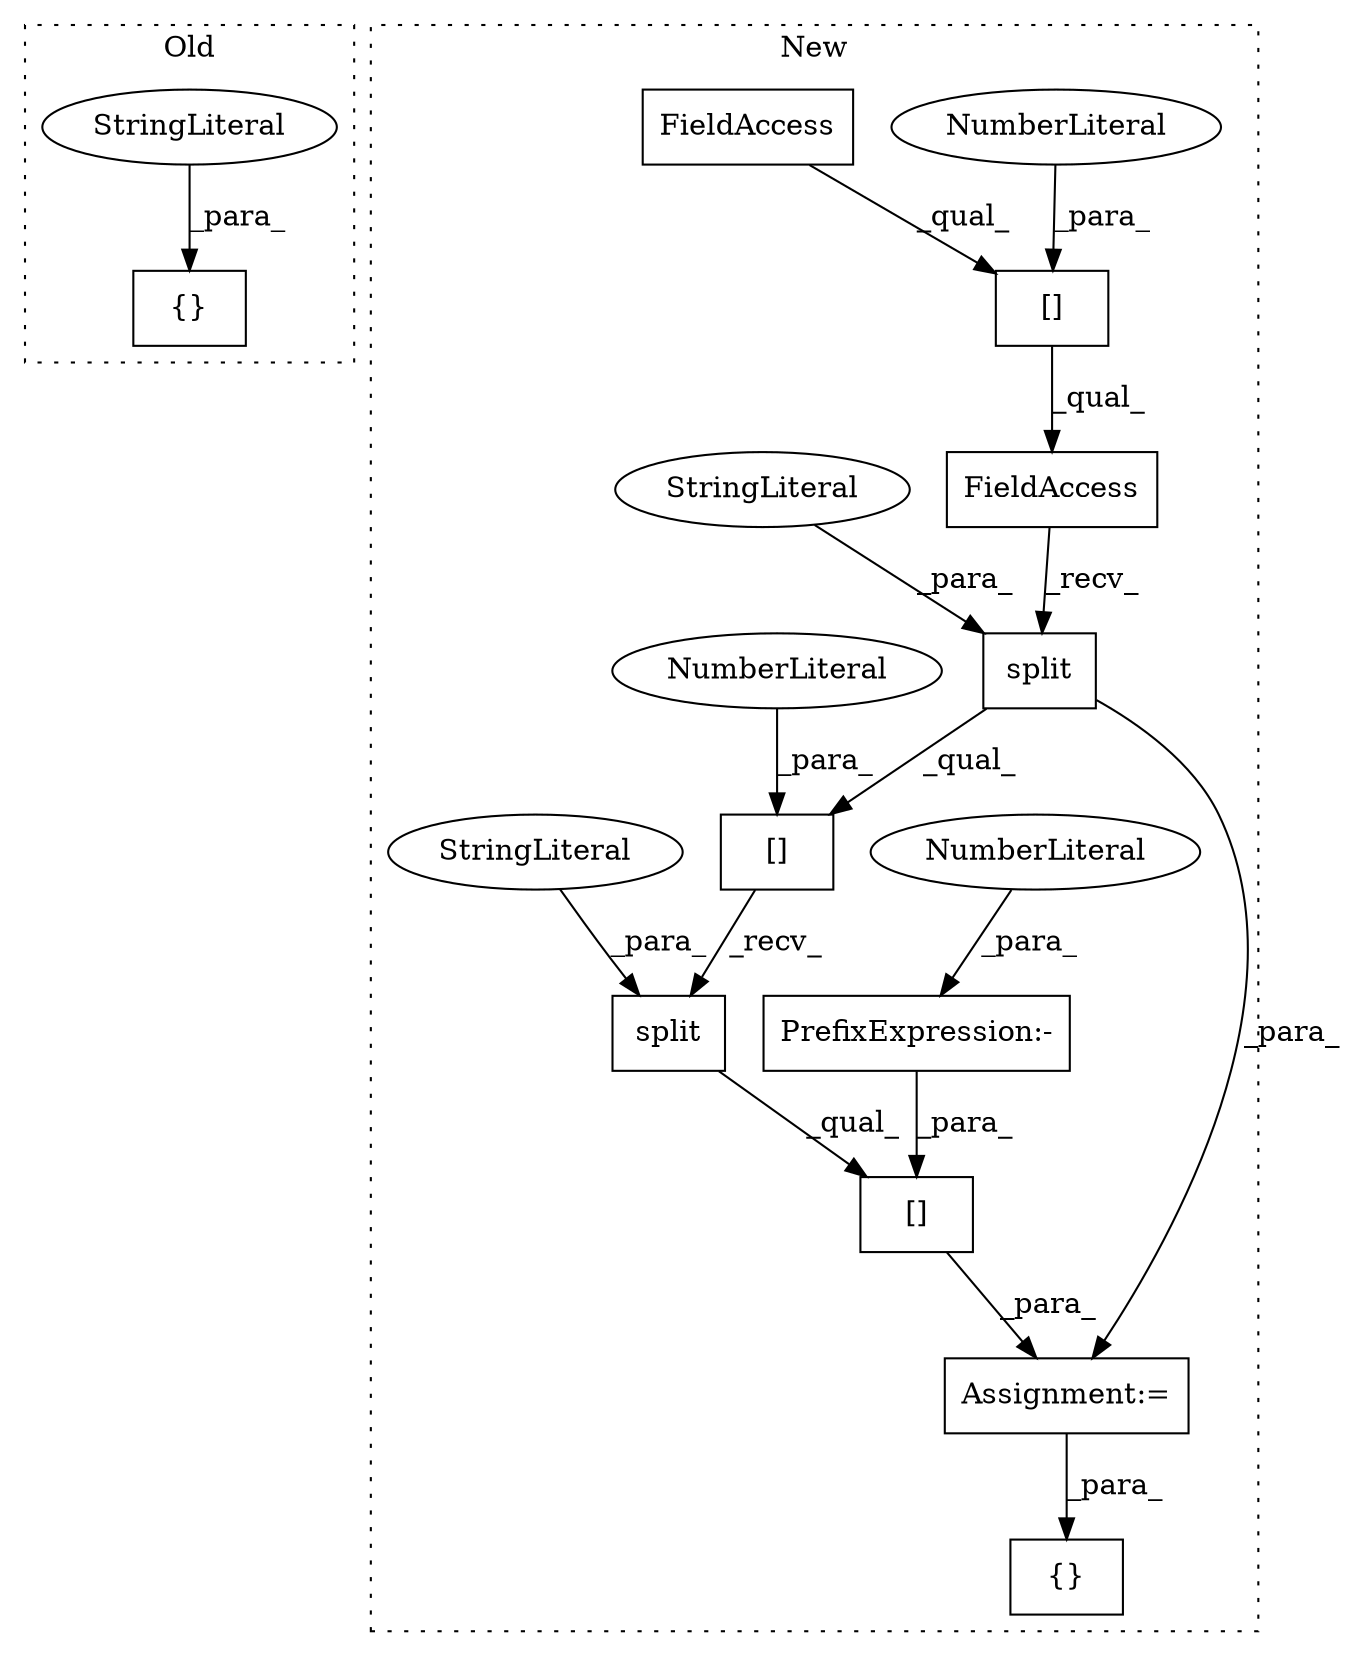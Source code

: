 digraph G {
subgraph cluster0 {
1 [label="{}" a="4" s="12787,12798" l="1,1" shape="box"];
5 [label="StringLiteral" a="45" s="12788" l="10" shape="ellipse"];
label = "Old";
style="dotted";
}
subgraph cluster1 {
2 [label="[]" a="2" s="13926,13947" l="20,1" shape="box"];
3 [label="NumberLiteral" a="34" s="13946" l="1" shape="ellipse"];
4 [label="FieldAccess" a="22" s="13926" l="27" shape="box"];
6 [label="split" a="32" s="13954,13963" l="6,1" shape="box"];
7 [label="[]" a="2" s="13926,13966" l="39,1" shape="box"];
8 [label="{}" a="4" s="14113,14125" l="1,1" shape="box"];
9 [label="[]" a="2" s="13926,13981" l="53,1" shape="box"];
10 [label="NumberLiteral" a="34" s="13965" l="1" shape="ellipse"];
11 [label="split" a="32" s="13968,13977" l="6,1" shape="box"];
12 [label="FieldAccess" a="22" s="13926" l="19" shape="box"];
13 [label="Assignment:=" a="7" s="13925" l="1" shape="box"];
14 [label="StringLiteral" a="45" s="13960" l="3" shape="ellipse"];
15 [label="PrefixExpression:-" a="38" s="13979" l="1" shape="box"];
16 [label="NumberLiteral" a="34" s="13980" l="1" shape="ellipse"];
17 [label="StringLiteral" a="45" s="13974" l="3" shape="ellipse"];
label = "New";
style="dotted";
}
2 -> 4 [label="_qual_"];
3 -> 2 [label="_para_"];
4 -> 6 [label="_recv_"];
5 -> 1 [label="_para_"];
6 -> 13 [label="_para_"];
6 -> 7 [label="_qual_"];
7 -> 11 [label="_recv_"];
9 -> 13 [label="_para_"];
10 -> 7 [label="_para_"];
11 -> 9 [label="_qual_"];
12 -> 2 [label="_qual_"];
13 -> 8 [label="_para_"];
14 -> 6 [label="_para_"];
15 -> 9 [label="_para_"];
16 -> 15 [label="_para_"];
17 -> 11 [label="_para_"];
}